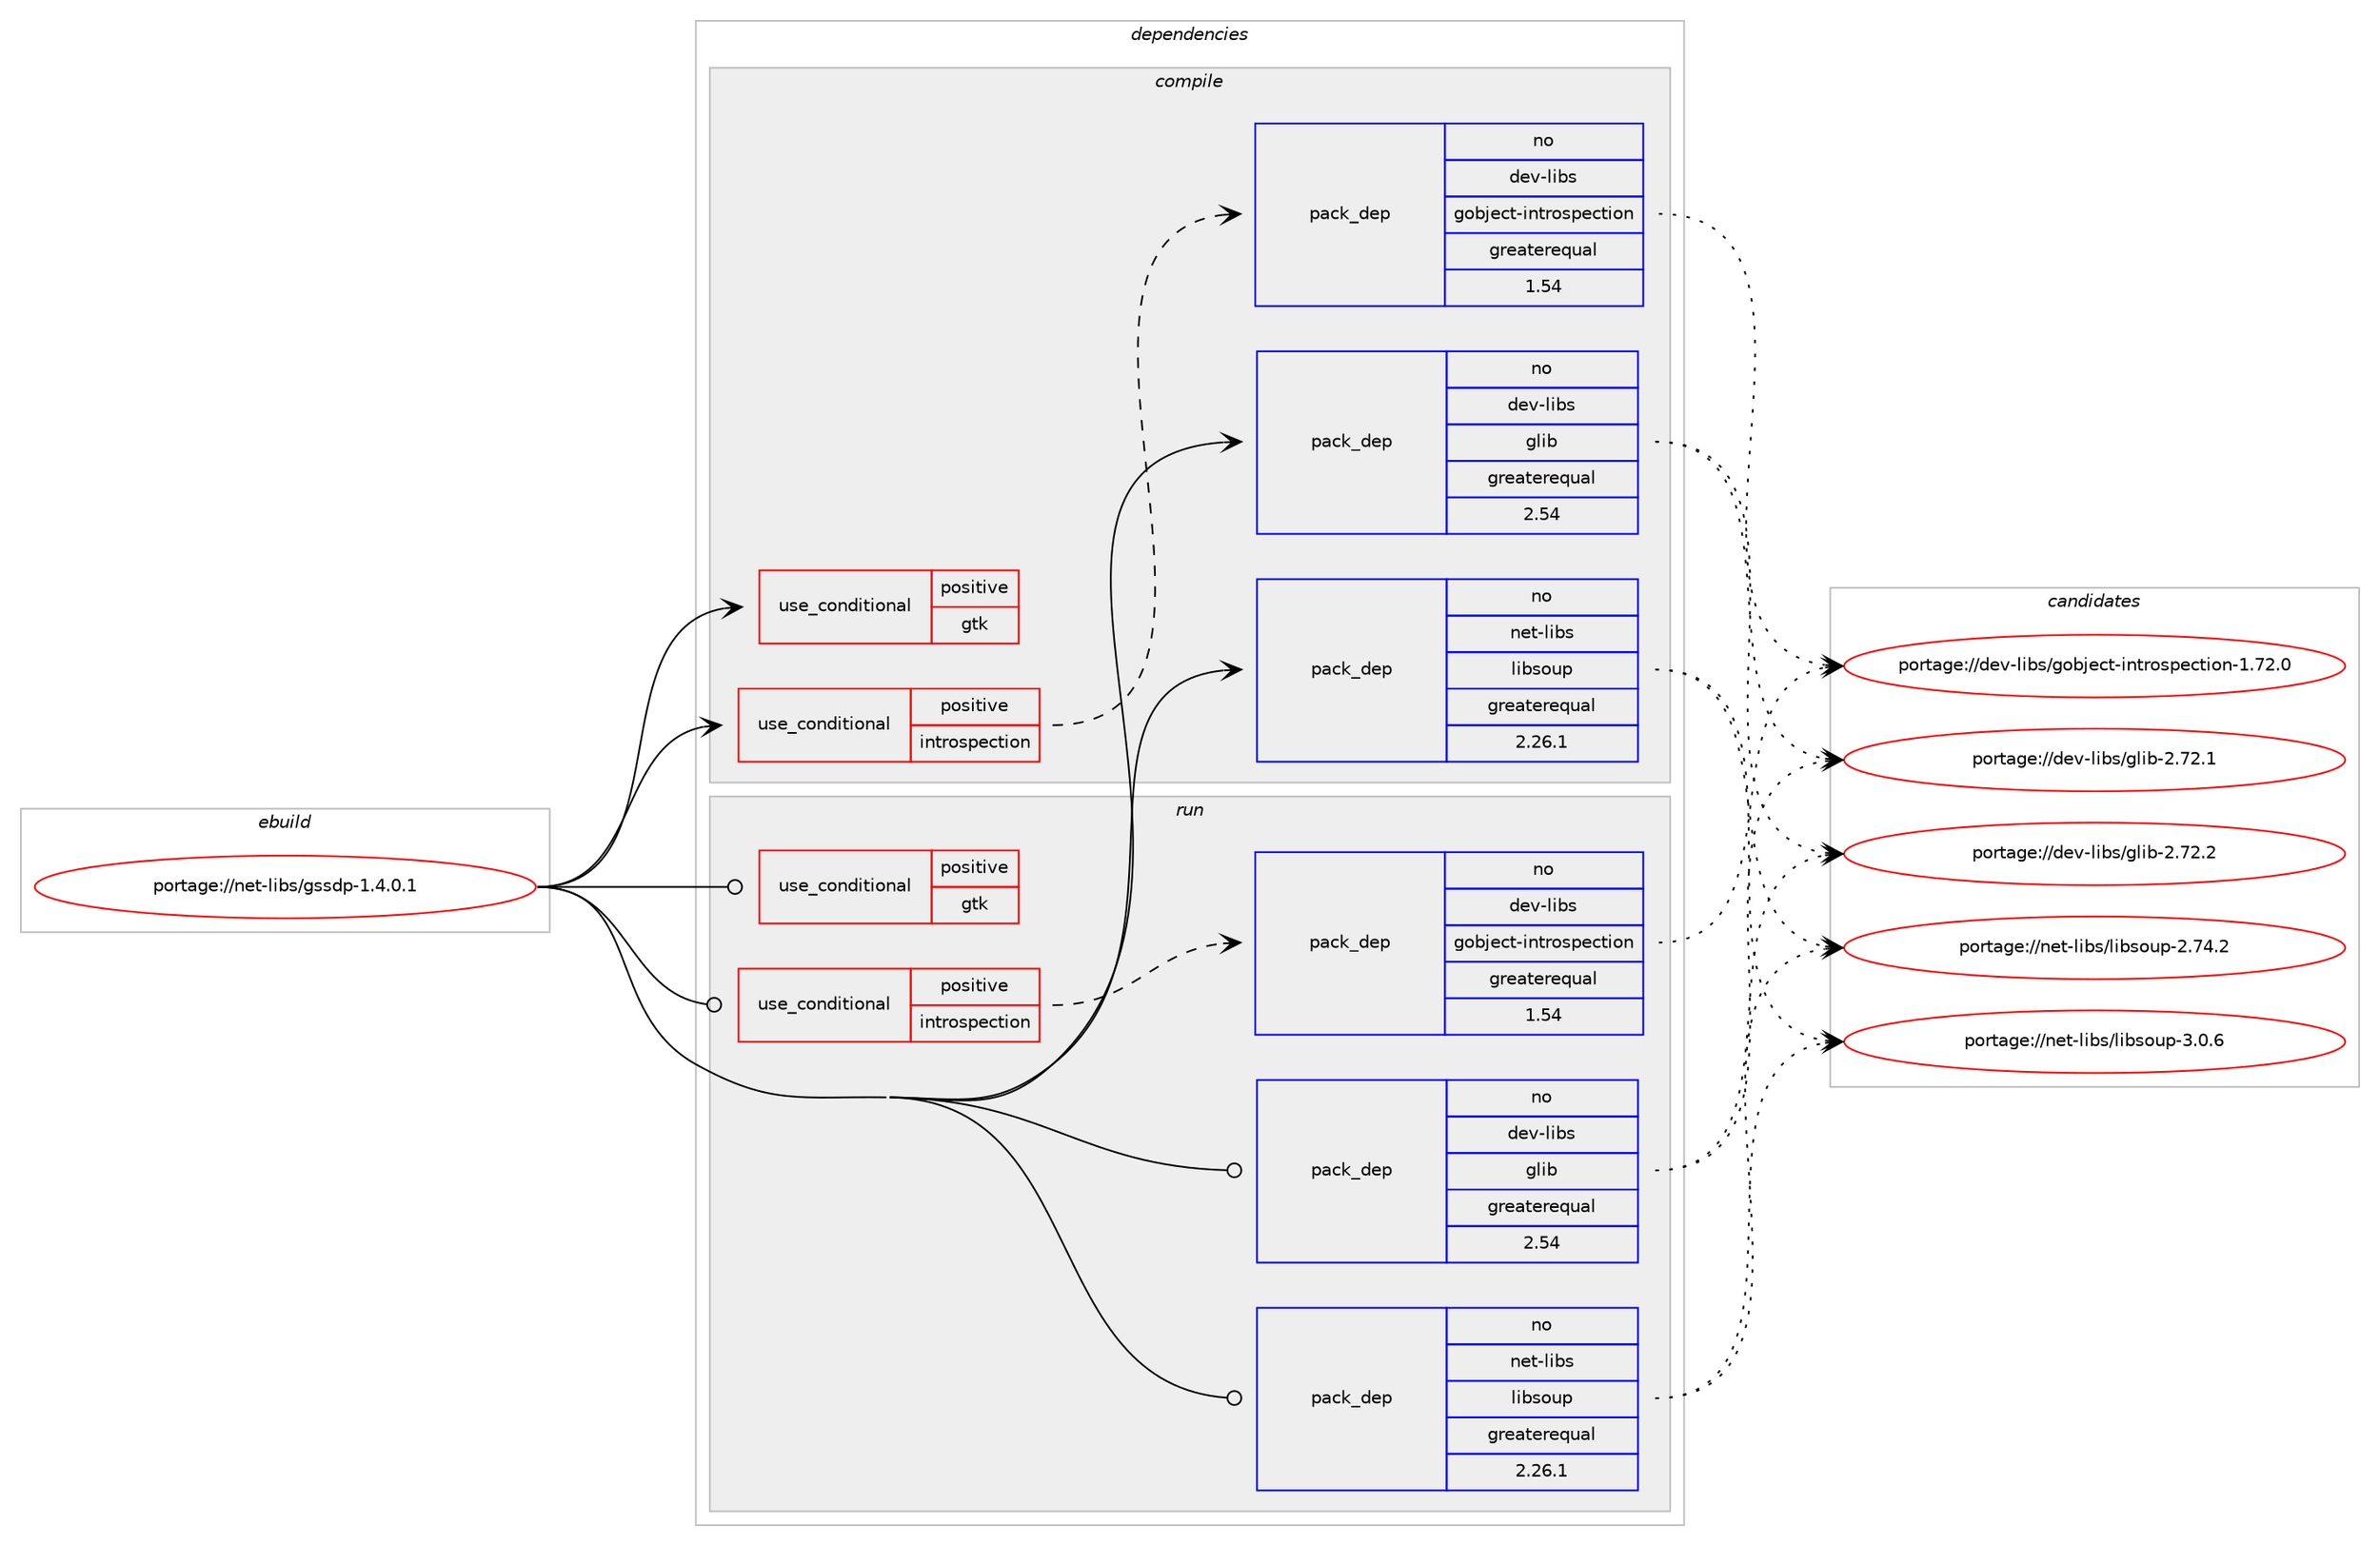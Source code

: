 digraph prolog {

# *************
# Graph options
# *************

newrank=true;
concentrate=true;
compound=true;
graph [rankdir=LR,fontname=Helvetica,fontsize=10,ranksep=1.5];#, ranksep=2.5, nodesep=0.2];
edge  [arrowhead=vee];
node  [fontname=Helvetica,fontsize=10];

# **********
# The ebuild
# **********

subgraph cluster_leftcol {
color=gray;
rank=same;
label=<<i>ebuild</i>>;
id [label="portage://net-libs/gssdp-1.4.0.1", color=red, width=4, href="../net-libs/gssdp-1.4.0.1.svg"];
}

# ****************
# The dependencies
# ****************

subgraph cluster_midcol {
color=gray;
label=<<i>dependencies</i>>;
subgraph cluster_compile {
fillcolor="#eeeeee";
style=filled;
label=<<i>compile</i>>;
subgraph cond109 {
dependency149 [label=<<TABLE BORDER="0" CELLBORDER="1" CELLSPACING="0" CELLPADDING="4"><TR><TD ROWSPAN="3" CELLPADDING="10">use_conditional</TD></TR><TR><TD>positive</TD></TR><TR><TD>gtk</TD></TR></TABLE>>, shape=none, color=red];
# *** BEGIN UNKNOWN DEPENDENCY TYPE (TODO) ***
# dependency149 -> package_dependency(portage://net-libs/gssdp-1.4.0.1,install,no,gui-libs,gtk,none,[,,],[slot(4)],[])
# *** END UNKNOWN DEPENDENCY TYPE (TODO) ***

}
id:e -> dependency149:w [weight=20,style="solid",arrowhead="vee"];
subgraph cond110 {
dependency150 [label=<<TABLE BORDER="0" CELLBORDER="1" CELLSPACING="0" CELLPADDING="4"><TR><TD ROWSPAN="3" CELLPADDING="10">use_conditional</TD></TR><TR><TD>positive</TD></TR><TR><TD>introspection</TD></TR></TABLE>>, shape=none, color=red];
subgraph pack39 {
dependency151 [label=<<TABLE BORDER="0" CELLBORDER="1" CELLSPACING="0" CELLPADDING="4" WIDTH="220"><TR><TD ROWSPAN="6" CELLPADDING="30">pack_dep</TD></TR><TR><TD WIDTH="110">no</TD></TR><TR><TD>dev-libs</TD></TR><TR><TD>gobject-introspection</TD></TR><TR><TD>greaterequal</TD></TR><TR><TD>1.54</TD></TR></TABLE>>, shape=none, color=blue];
}
dependency150:e -> dependency151:w [weight=20,style="dashed",arrowhead="vee"];
}
id:e -> dependency150:w [weight=20,style="solid",arrowhead="vee"];
subgraph pack40 {
dependency152 [label=<<TABLE BORDER="0" CELLBORDER="1" CELLSPACING="0" CELLPADDING="4" WIDTH="220"><TR><TD ROWSPAN="6" CELLPADDING="30">pack_dep</TD></TR><TR><TD WIDTH="110">no</TD></TR><TR><TD>dev-libs</TD></TR><TR><TD>glib</TD></TR><TR><TD>greaterequal</TD></TR><TR><TD>2.54</TD></TR></TABLE>>, shape=none, color=blue];
}
id:e -> dependency152:w [weight=20,style="solid",arrowhead="vee"];
# *** BEGIN UNKNOWN DEPENDENCY TYPE (TODO) ***
# id -> package_dependency(portage://net-libs/gssdp-1.4.0.1,install,no,dev-util,desktop-file-utils,none,[,,],[],[])
# *** END UNKNOWN DEPENDENCY TYPE (TODO) ***

subgraph pack41 {
dependency153 [label=<<TABLE BORDER="0" CELLBORDER="1" CELLSPACING="0" CELLPADDING="4" WIDTH="220"><TR><TD ROWSPAN="6" CELLPADDING="30">pack_dep</TD></TR><TR><TD WIDTH="110">no</TD></TR><TR><TD>net-libs</TD></TR><TR><TD>libsoup</TD></TR><TR><TD>greaterequal</TD></TR><TR><TD>2.26.1</TD></TR></TABLE>>, shape=none, color=blue];
}
id:e -> dependency153:w [weight=20,style="solid",arrowhead="vee"];
# *** BEGIN UNKNOWN DEPENDENCY TYPE (TODO) ***
# id -> package_dependency(portage://net-libs/gssdp-1.4.0.1,install,no,x11-misc,shared-mime-info,none,[,,],[],[])
# *** END UNKNOWN DEPENDENCY TYPE (TODO) ***

}
subgraph cluster_compileandrun {
fillcolor="#eeeeee";
style=filled;
label=<<i>compile and run</i>>;
}
subgraph cluster_run {
fillcolor="#eeeeee";
style=filled;
label=<<i>run</i>>;
subgraph cond111 {
dependency154 [label=<<TABLE BORDER="0" CELLBORDER="1" CELLSPACING="0" CELLPADDING="4"><TR><TD ROWSPAN="3" CELLPADDING="10">use_conditional</TD></TR><TR><TD>positive</TD></TR><TR><TD>gtk</TD></TR></TABLE>>, shape=none, color=red];
# *** BEGIN UNKNOWN DEPENDENCY TYPE (TODO) ***
# dependency154 -> package_dependency(portage://net-libs/gssdp-1.4.0.1,run,no,gui-libs,gtk,none,[,,],[slot(4)],[])
# *** END UNKNOWN DEPENDENCY TYPE (TODO) ***

}
id:e -> dependency154:w [weight=20,style="solid",arrowhead="odot"];
subgraph cond112 {
dependency155 [label=<<TABLE BORDER="0" CELLBORDER="1" CELLSPACING="0" CELLPADDING="4"><TR><TD ROWSPAN="3" CELLPADDING="10">use_conditional</TD></TR><TR><TD>positive</TD></TR><TR><TD>introspection</TD></TR></TABLE>>, shape=none, color=red];
subgraph pack42 {
dependency156 [label=<<TABLE BORDER="0" CELLBORDER="1" CELLSPACING="0" CELLPADDING="4" WIDTH="220"><TR><TD ROWSPAN="6" CELLPADDING="30">pack_dep</TD></TR><TR><TD WIDTH="110">no</TD></TR><TR><TD>dev-libs</TD></TR><TR><TD>gobject-introspection</TD></TR><TR><TD>greaterequal</TD></TR><TR><TD>1.54</TD></TR></TABLE>>, shape=none, color=blue];
}
dependency155:e -> dependency156:w [weight=20,style="dashed",arrowhead="vee"];
}
id:e -> dependency155:w [weight=20,style="solid",arrowhead="odot"];
subgraph pack43 {
dependency157 [label=<<TABLE BORDER="0" CELLBORDER="1" CELLSPACING="0" CELLPADDING="4" WIDTH="220"><TR><TD ROWSPAN="6" CELLPADDING="30">pack_dep</TD></TR><TR><TD WIDTH="110">no</TD></TR><TR><TD>dev-libs</TD></TR><TR><TD>glib</TD></TR><TR><TD>greaterequal</TD></TR><TR><TD>2.54</TD></TR></TABLE>>, shape=none, color=blue];
}
id:e -> dependency157:w [weight=20,style="solid",arrowhead="odot"];
subgraph pack44 {
dependency158 [label=<<TABLE BORDER="0" CELLBORDER="1" CELLSPACING="0" CELLPADDING="4" WIDTH="220"><TR><TD ROWSPAN="6" CELLPADDING="30">pack_dep</TD></TR><TR><TD WIDTH="110">no</TD></TR><TR><TD>net-libs</TD></TR><TR><TD>libsoup</TD></TR><TR><TD>greaterequal</TD></TR><TR><TD>2.26.1</TD></TR></TABLE>>, shape=none, color=blue];
}
id:e -> dependency158:w [weight=20,style="solid",arrowhead="odot"];
}
}

# **************
# The candidates
# **************

subgraph cluster_choices {
rank=same;
color=gray;
label=<<i>candidates</i>>;

subgraph choice39 {
color=black;
nodesep=1;
choice1001011184510810598115471031119810610199116451051101161141111151121019911610511111045494655504648 [label="portage://dev-libs/gobject-introspection-1.72.0", color=red, width=4,href="../dev-libs/gobject-introspection-1.72.0.svg"];
dependency151:e -> choice1001011184510810598115471031119810610199116451051101161141111151121019911610511111045494655504648:w [style=dotted,weight="100"];
}
subgraph choice40 {
color=black;
nodesep=1;
choice1001011184510810598115471031081059845504655504649 [label="portage://dev-libs/glib-2.72.1", color=red, width=4,href="../dev-libs/glib-2.72.1.svg"];
choice1001011184510810598115471031081059845504655504650 [label="portage://dev-libs/glib-2.72.2", color=red, width=4,href="../dev-libs/glib-2.72.2.svg"];
dependency152:e -> choice1001011184510810598115471031081059845504655504649:w [style=dotted,weight="100"];
dependency152:e -> choice1001011184510810598115471031081059845504655504650:w [style=dotted,weight="100"];
}
subgraph choice41 {
color=black;
nodesep=1;
choice1101011164510810598115471081059811511111711245504655524650 [label="portage://net-libs/libsoup-2.74.2", color=red, width=4,href="../net-libs/libsoup-2.74.2.svg"];
choice11010111645108105981154710810598115111117112455146484654 [label="portage://net-libs/libsoup-3.0.6", color=red, width=4,href="../net-libs/libsoup-3.0.6.svg"];
dependency153:e -> choice1101011164510810598115471081059811511111711245504655524650:w [style=dotted,weight="100"];
dependency153:e -> choice11010111645108105981154710810598115111117112455146484654:w [style=dotted,weight="100"];
}
subgraph choice42 {
color=black;
nodesep=1;
choice1001011184510810598115471031119810610199116451051101161141111151121019911610511111045494655504648 [label="portage://dev-libs/gobject-introspection-1.72.0", color=red, width=4,href="../dev-libs/gobject-introspection-1.72.0.svg"];
dependency156:e -> choice1001011184510810598115471031119810610199116451051101161141111151121019911610511111045494655504648:w [style=dotted,weight="100"];
}
subgraph choice43 {
color=black;
nodesep=1;
choice1001011184510810598115471031081059845504655504649 [label="portage://dev-libs/glib-2.72.1", color=red, width=4,href="../dev-libs/glib-2.72.1.svg"];
choice1001011184510810598115471031081059845504655504650 [label="portage://dev-libs/glib-2.72.2", color=red, width=4,href="../dev-libs/glib-2.72.2.svg"];
dependency157:e -> choice1001011184510810598115471031081059845504655504649:w [style=dotted,weight="100"];
dependency157:e -> choice1001011184510810598115471031081059845504655504650:w [style=dotted,weight="100"];
}
subgraph choice44 {
color=black;
nodesep=1;
choice1101011164510810598115471081059811511111711245504655524650 [label="portage://net-libs/libsoup-2.74.2", color=red, width=4,href="../net-libs/libsoup-2.74.2.svg"];
choice11010111645108105981154710810598115111117112455146484654 [label="portage://net-libs/libsoup-3.0.6", color=red, width=4,href="../net-libs/libsoup-3.0.6.svg"];
dependency158:e -> choice1101011164510810598115471081059811511111711245504655524650:w [style=dotted,weight="100"];
dependency158:e -> choice11010111645108105981154710810598115111117112455146484654:w [style=dotted,weight="100"];
}
}

}
